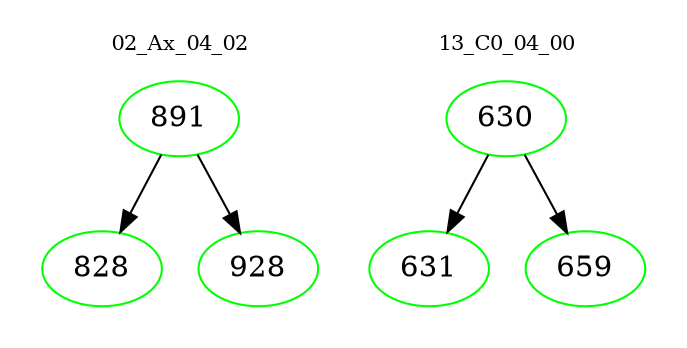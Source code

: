 digraph{
subgraph cluster_0 {
color = white
label = "02_Ax_04_02";
fontsize=10;
T0_891 [label="891", color="green"]
T0_891 -> T0_828 [color="black"]
T0_828 [label="828", color="green"]
T0_891 -> T0_928 [color="black"]
T0_928 [label="928", color="green"]
}
subgraph cluster_1 {
color = white
label = "13_C0_04_00";
fontsize=10;
T1_630 [label="630", color="green"]
T1_630 -> T1_631 [color="black"]
T1_631 [label="631", color="green"]
T1_630 -> T1_659 [color="black"]
T1_659 [label="659", color="green"]
}
}
